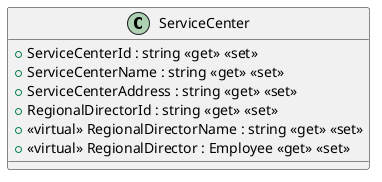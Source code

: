@startuml
class ServiceCenter {
    + ServiceCenterId : string <<get>> <<set>>
    + ServiceCenterName : string <<get>> <<set>>
    + ServiceCenterAddress : string <<get>> <<set>>
    + RegionalDirectorId : string <<get>> <<set>>
    + <<virtual>> RegionalDirectorName : string <<get>> <<set>>
    + <<virtual>> RegionalDirector : Employee <<get>> <<set>>
}
@enduml
